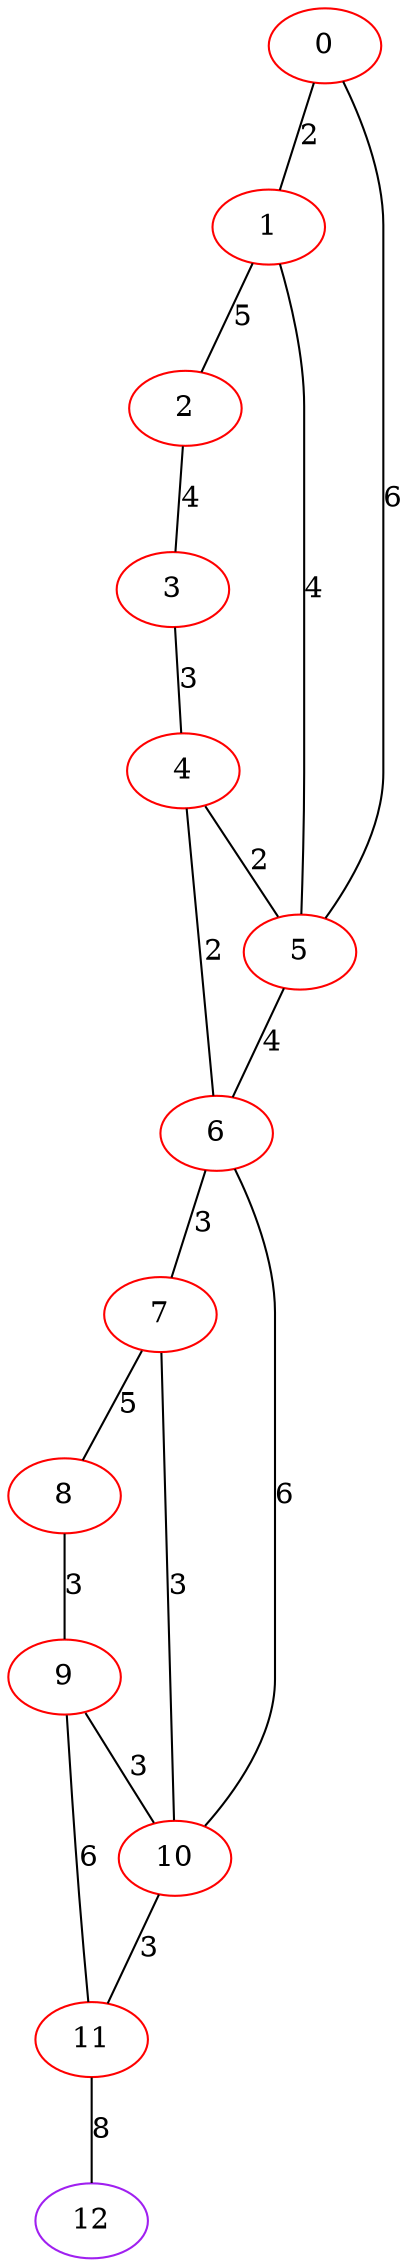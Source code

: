 graph "" {
0 [color=red, weight=1];
1 [color=red, weight=1];
2 [color=red, weight=1];
3 [color=red, weight=1];
4 [color=red, weight=1];
5 [color=red, weight=1];
6 [color=red, weight=1];
7 [color=red, weight=1];
8 [color=red, weight=1];
9 [color=red, weight=1];
10 [color=red, weight=1];
11 [color=red, weight=1];
12 [color=purple, weight=4];
0 -- 1  [key=0, label=2];
0 -- 5  [key=0, label=6];
1 -- 2  [key=0, label=5];
1 -- 5  [key=0, label=4];
2 -- 3  [key=0, label=4];
3 -- 4  [key=0, label=3];
4 -- 5  [key=0, label=2];
4 -- 6  [key=0, label=2];
5 -- 6  [key=0, label=4];
6 -- 10  [key=0, label=6];
6 -- 7  [key=0, label=3];
7 -- 8  [key=0, label=5];
7 -- 10  [key=0, label=3];
8 -- 9  [key=0, label=3];
9 -- 10  [key=0, label=3];
9 -- 11  [key=0, label=6];
10 -- 11  [key=0, label=3];
11 -- 12  [key=0, label=8];
}
